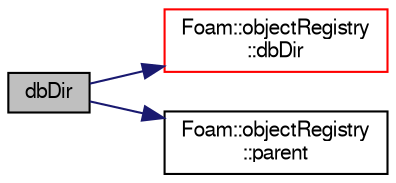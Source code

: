 digraph "dbDir"
{
  bgcolor="transparent";
  edge [fontname="FreeSans",fontsize="10",labelfontname="FreeSans",labelfontsize="10"];
  node [fontname="FreeSans",fontsize="10",shape=record];
  rankdir="LR";
  Node1381 [label="dbDir",height=0.2,width=0.4,color="black", fillcolor="grey75", style="filled", fontcolor="black"];
  Node1381 -> Node1382 [color="midnightblue",fontsize="10",style="solid",fontname="FreeSans"];
  Node1382 [label="Foam::objectRegistry\l::dbDir",height=0.2,width=0.4,color="red",URL="$a26326.html#a9ecd132f79c64a2676e2ec906c864653",tooltip="Local directory path of this objectRegistry relative to the time. "];
  Node1381 -> Node1729 [color="midnightblue",fontsize="10",style="solid",fontname="FreeSans"];
  Node1729 [label="Foam::objectRegistry\l::parent",height=0.2,width=0.4,color="black",URL="$a26326.html#a617a6d8c6203013ac5b9bf7014fefe43",tooltip="Return the parent objectRegistry. "];
}
